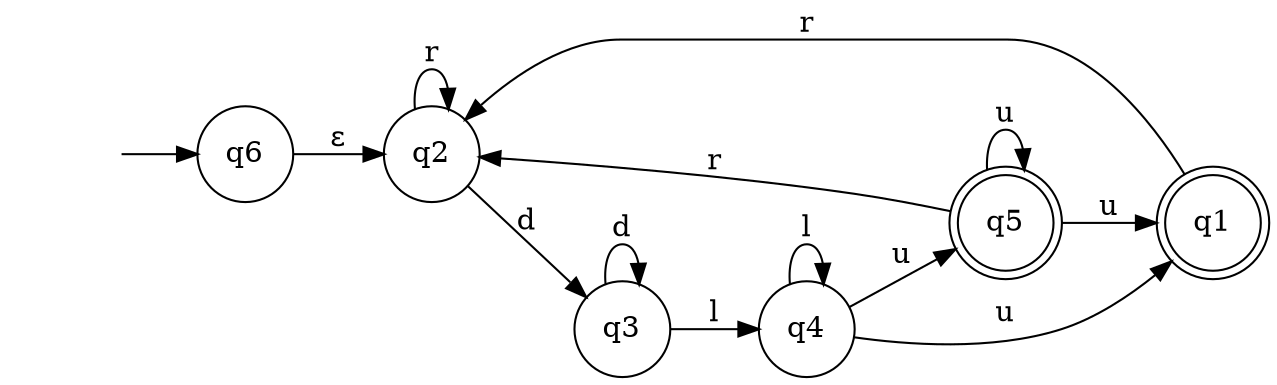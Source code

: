 digraph patrolexpectafterrright {
	graph [rankdir=LR]
	"" [label="" shape=plaintext]
	q1 [label=q1 shape=doublecircle]
	q5 [label=q5 shape=doublecircle]
	q2 [label=q2 shape=circle]
	q4 [label=q4 shape=circle]
	q3 [label=q3 shape=circle]
	q6 [label=q6 shape=circle]
	"" -> q6 [label=""]
	q2 -> q3 [label=d]
	q2 -> q2 [label=r]
	q1 -> q2 [label=r]
	q5 -> q1 [label=u]
	q5 -> q5 [label=u]
	q5 -> q2 [label=r]
	q4 -> q4 [label=l]
	q4 -> q1 [label=u]
	q4 -> q5 [label=u]
	q3 -> q3 [label=d]
	q3 -> q4 [label=l]
	q6 -> q2 [label="ε"]
}
